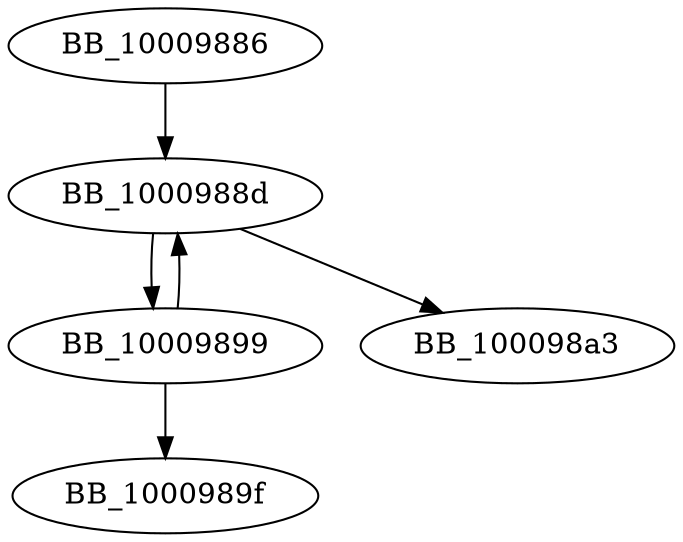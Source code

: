 DiGraph __GET_RTERRMSG{
BB_10009886->BB_1000988d
BB_1000988d->BB_10009899
BB_1000988d->BB_100098a3
BB_10009899->BB_1000988d
BB_10009899->BB_1000989f
}
